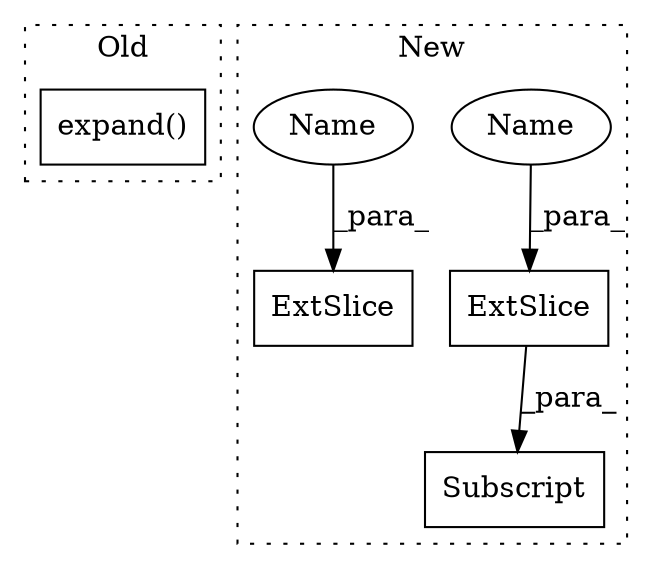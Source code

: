 digraph G {
subgraph cluster0 {
1 [label="expand()" a="75" s="15702,15755" l="22,1" shape="box"];
label = "Old";
style="dotted";
}
subgraph cluster1 {
2 [label="ExtSlice" a="85" s="21515" l="1" shape="box"];
3 [label="Subscript" a="63" s="21515,0" l="19,0" shape="box"];
4 [label="ExtSlice" a="85" s="21536" l="7" shape="box"];
5 [label="Name" a="87" s="21517" l="3" shape="ellipse"];
6 [label="Name" a="87" s="21544" l="3" shape="ellipse"];
label = "New";
style="dotted";
}
2 -> 3 [label="_para_"];
5 -> 2 [label="_para_"];
6 -> 4 [label="_para_"];
}
